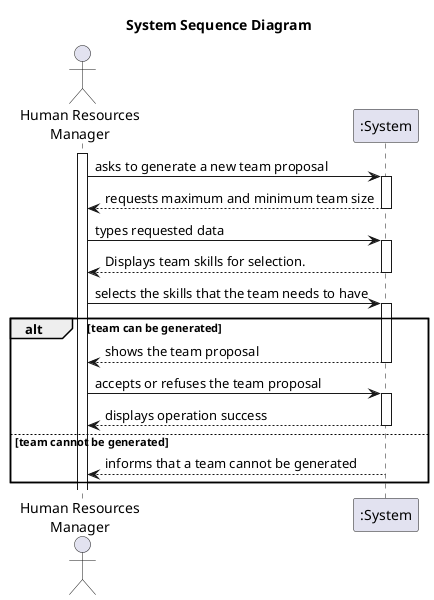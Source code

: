 @startuml


title System Sequence Diagram

actor "Human Resources\nManager" as Employee
participant ":System" as System

activate Employee

    Employee -> System : asks to generate a new team proposal
    activate System

        System --> Employee : requests maximum and minimum team size
    deactivate System

    Employee -> System : types requested data
    activate System

        System --> Employee : Displays team skills for selection.
    deactivate System

    Employee -> System : selects the skills that the team needs to have

    activate System

        alt team can be generated
            System --> Employee : shows the team proposal
            deactivate System

            Employee -> System : accepts or refuses the team proposal
            activate System

                System --> Employee : displays operation success
            deactivate System
        else team cannot be generated
            System --> Employee : informs that a team cannot be generated
            deactivate System
        end

@enduml
